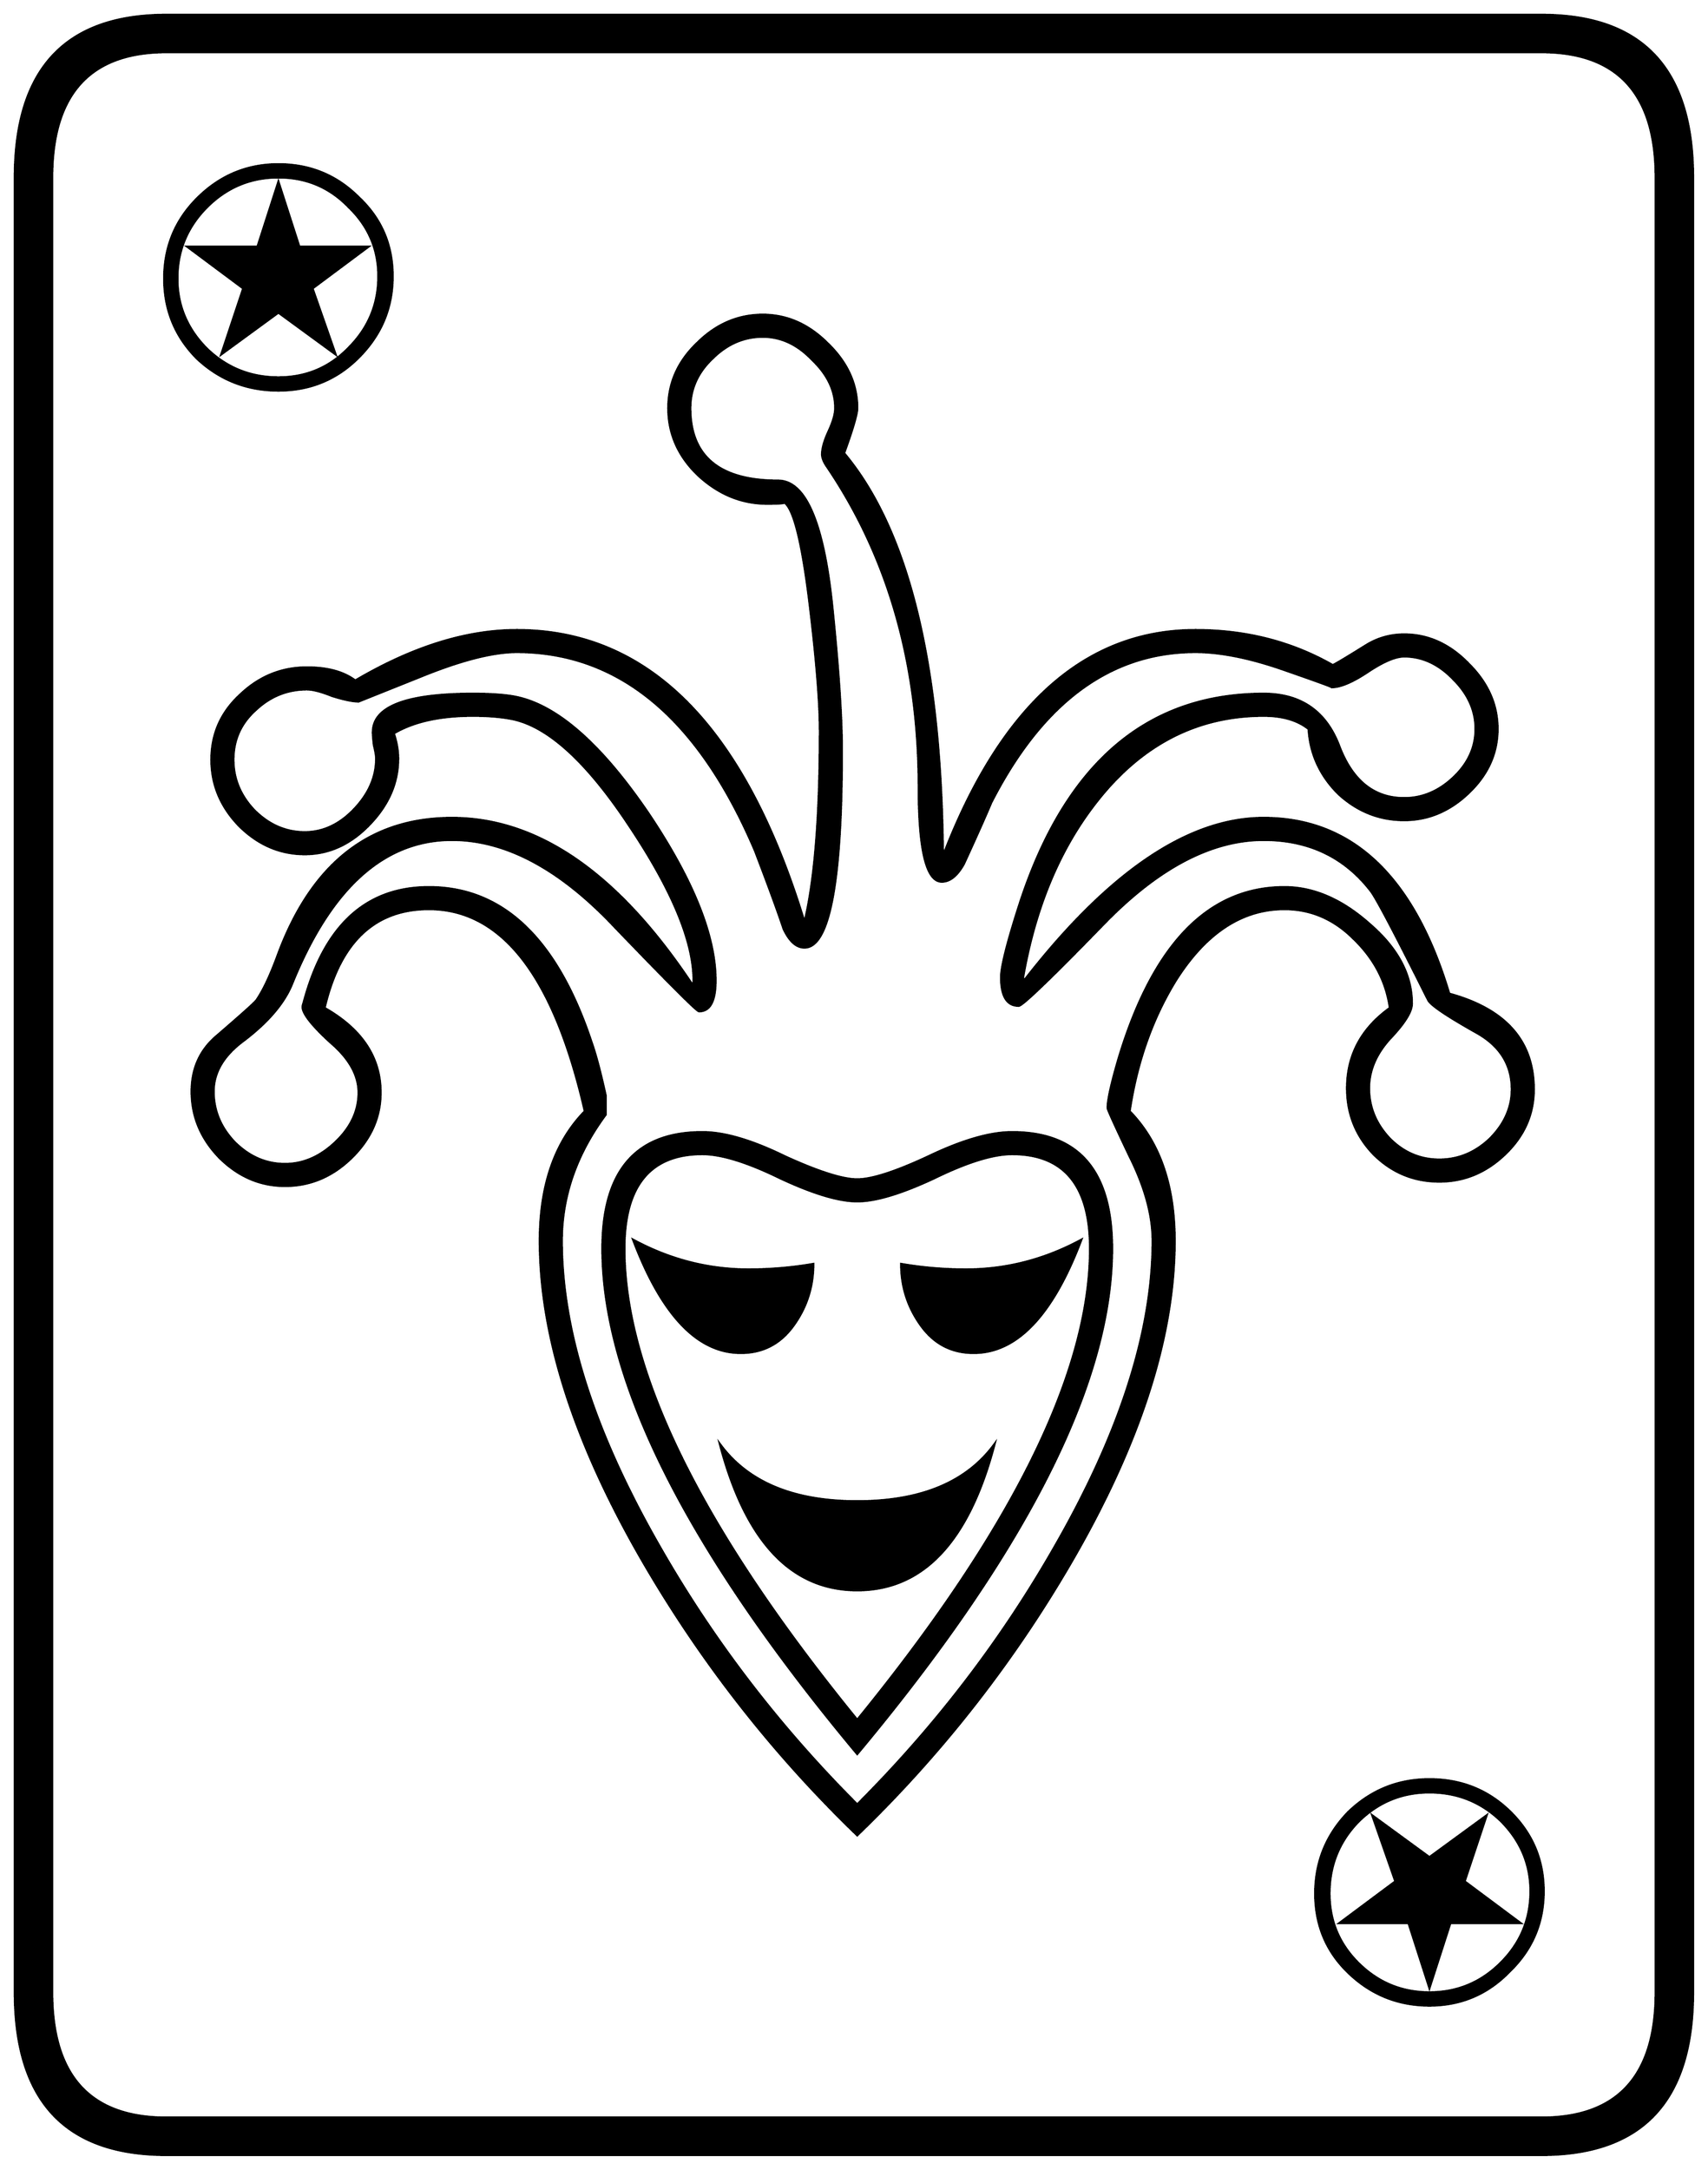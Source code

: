 


\begin{tikzpicture}[y=0.80pt, x=0.80pt, yscale=-1.0, xscale=1.0, inner sep=0pt, outer sep=0pt]
\begin{scope}[shift={(100.0,1706.0)},nonzero rule]
  \path[draw=.,fill=.,line width=1.600pt] (1578.0,244.0) .. controls
    (1578.0,342.667) and (1532.0,392.0) .. (1440.0,392.0) --
    (188.0,392.0) .. controls (96.0,392.0) and (50.0,342.667) ..
    (50.0,244.0) -- (50.0,-1408.0) .. controls (50.0,-1506.667)
    and (96.0,-1556.0) .. (188.0,-1556.0) -- (1440.0,-1556.0) ..
    controls (1532.0,-1556.0) and (1578.0,-1506.667) ..
    (1578.0,-1408.0) -- (1578.0,244.0) -- cycle(1544.0,244.0) --
    (1544.0,-1408.0) .. controls (1544.0,-1484.0) and
    (1509.333,-1522.0) .. (1440.0,-1522.0) -- (188.0,-1522.0) ..
    controls (118.667,-1522.0) and (84.0,-1484.0) ..
    (84.0,-1408.0) -- (84.0,244.0) .. controls (84.0,320.0) and
    (118.667,358.0) .. (188.0,358.0) -- (1440.0,358.0) .. controls
    (1509.333,358.0) and (1544.0,320.0) .. (1544.0,244.0) --
    cycle(394.0,-1318.0) .. controls (394.0,-1289.333) and
    (383.667,-1264.667) .. (363.0,-1244.0) .. controls
    (343.0,-1224.0) and (318.667,-1214.0) .. (290.0,-1214.0) ..
    controls (261.333,-1214.0) and (236.667,-1223.667) ..
    (216.0,-1243.0) .. controls (196.0,-1263.0) and
    (186.0,-1287.333) .. (186.0,-1316.0) .. controls
    (186.0,-1344.667) and (196.0,-1369.0) .. (216.0,-1389.0) ..
    controls (236.667,-1409.667) and (261.333,-1420.0) ..
    (290.0,-1420.0) .. controls (318.667,-1420.0) and
    (343.0,-1410.0) .. (363.0,-1390.0) .. controls
    (383.667,-1370.667) and (394.0,-1346.667) .. (394.0,-1318.0) --
    cycle(1433.0,-578.0) .. controls (1433.0,-555.333) and
    (1424.333,-535.667) .. (1407.0,-519.0) .. controls
    (1389.667,-502.333) and (1369.667,-494.0) .. (1347.0,-494.0) ..
    controls (1323.667,-494.0) and (1303.667,-502.333) ..
    (1287.0,-519.0) .. controls (1271.0,-535.667) and
    (1263.0,-555.667) .. (1263.0,-579.0) .. controls
    (1263.0,-609.0) and (1276.0,-633.333) .. (1302.0,-652.0) ..
    controls (1298.667,-676.0) and (1287.667,-697.0) ..
    (1269.0,-715.0) .. controls (1251.0,-733.0) and
    (1230.0,-742.0) .. (1206.0,-742.0) .. controls
    (1167.333,-742.0) and (1134.333,-720.333) .. (1107.0,-677.0) ..
    controls (1085.667,-642.333) and (1071.667,-602.667) ..
    (1065.0,-558.0) .. controls (1092.333,-530.0) and
    (1106.0,-490.667) .. (1106.0,-440.0) .. controls
    (1106.0,-352.667) and (1074.333,-254.667) .. (1011.0,-146.0) ..
    controls (957.667,-54.667) and (893.0,27.667) .. (817.0,101.0) ..
    controls (741.0,27.667) and (676.333,-54.667) .. (623.0,-146.0) ..
    controls (559.667,-254.667) and (528.0,-352.667) .. (528.0,-440.0)
    .. controls (528.0,-490.667) and (541.667,-530.0) ..
    (569.0,-558.0) .. controls (541.0,-680.667) and (493.667,-742.0)
    .. (427.0,-742.0) .. controls (377.667,-742.0) and
    (346.0,-712.0) .. (332.0,-652.0) .. controls (366.0,-632.667)
    and (383.0,-607.0) .. (383.0,-575.0) .. controls
    (383.0,-552.333) and (374.0,-532.333) .. (356.0,-515.0) ..
    controls (338.667,-498.333) and (318.667,-490.0) .. (296.0,-490.0)
    .. controls (273.333,-490.0) and (253.333,-498.667) ..
    (236.0,-516.0) .. controls (219.333,-533.333) and (211.0,-553.333)
    .. (211.0,-576.0) .. controls (211.0,-596.0) and
    (218.0,-612.333) .. (232.0,-625.0) .. controls (256.0,-645.667)
    and (268.667,-657.0) .. (270.0,-659.0) .. controls
    (276.0,-667.667) and (282.333,-681.0) .. (289.0,-699.0) ..
    controls (319.667,-783.0) and (372.667,-825.0) .. (448.0,-825.0)
    .. controls (526.667,-825.0) and (599.667,-774.333) ..
    (667.0,-673.0) .. controls (667.667,-673.667) and (668.0,-675.0)
    .. (668.0,-677.0) .. controls (668.0,-712.333) and
    (648.667,-759.0) .. (610.0,-817.0) .. controls (571.333,-875.667)
    and (535.667,-908.333) .. (503.0,-915.0) .. controls
    (493.0,-917.0) and (481.0,-918.0) .. (467.0,-918.0) ..
    controls (437.0,-918.0) and (413.0,-912.667) .. (395.0,-902.0)
    .. controls (397.667,-894.0) and (399.0,-886.333) ..
    (399.0,-879.0) .. controls (399.0,-857.0) and (390.333,-837.0)
    .. (373.0,-819.0) .. controls (355.667,-801.0) and
    (336.0,-792.0) .. (314.0,-792.0) .. controls (291.333,-792.0)
    and (271.333,-800.667) .. (254.0,-818.0) .. controls
    (237.333,-835.333) and (229.0,-855.333) .. (229.0,-878.0) ..
    controls (229.0,-901.333) and (237.667,-921.0) .. (255.0,-937.0)
    .. controls (272.333,-953.667) and (292.667,-962.0) ..
    (316.0,-962.0) .. controls (334.667,-962.0) and (349.333,-958.0)
    .. (360.0,-950.0) .. controls (412.0,-980.667) and
    (461.0,-996.0) .. (507.0,-996.0) .. controls (627.667,-996.0)
    and (715.0,-907.333) .. (769.0,-730.0) .. controls
    (778.333,-768.667) and (783.0,-826.667) .. (783.0,-904.0) ..
    controls (783.0,-929.333) and (780.0,-967.0) ..
    (774.0,-1017.0) .. controls (766.667,-1078.333) and
    (758.333,-1110.333) .. (749.0,-1113.0) .. controls
    (753.667,-1111.667) and (749.0,-1111.0) .. (735.0,-1111.0) ..
    controls (711.667,-1111.0) and (690.667,-1119.667) ..
    (672.0,-1137.0) .. controls (654.0,-1154.333) and
    (645.0,-1174.667) .. (645.0,-1198.0) .. controls
    (645.0,-1220.667) and (653.667,-1240.333) .. (671.0,-1257.0) ..
    controls (688.333,-1274.333) and (708.333,-1283.0) ..
    (731.0,-1283.0) .. controls (753.0,-1283.0) and
    (772.667,-1274.333) .. (790.0,-1257.0) .. controls
    (808.0,-1239.667) and (817.0,-1220.0) .. (817.0,-1198.0) ..
    controls (817.0,-1192.667) and (813.0,-1179.0) ..
    (805.0,-1157.0) .. controls (863.667,-1087.0) and
    (893.667,-964.667) .. (895.0,-790.0) .. controls (947.667,-927.333)
    and (1024.333,-996.0) .. (1125.0,-996.0) .. controls
    (1171.0,-996.0) and (1212.667,-985.333) .. (1250.0,-964.0) ..
    controls (1254.0,-966.0) and (1264.0,-972.0) ..
    (1280.0,-982.0) .. controls (1290.667,-988.667) and
    (1302.333,-992.0) .. (1315.0,-992.0) .. controls
    (1337.0,-992.0) and (1356.667,-983.0) .. (1374.0,-965.0) ..
    controls (1391.333,-947.667) and (1400.0,-928.0) ..
    (1400.0,-906.0) .. controls (1400.0,-884.0) and
    (1391.333,-864.667) .. (1374.0,-848.0) .. controls
    (1356.667,-831.333) and (1337.0,-823.0) .. (1315.0,-823.0) ..
    controls (1292.333,-823.0) and (1272.333,-831.0) ..
    (1255.0,-847.0) .. controls (1238.333,-863.667) and
    (1229.333,-883.333) .. (1228.0,-906.0) .. controls
    (1218.0,-914.0) and (1204.333,-918.0) .. (1187.0,-918.0) ..
    controls (1127.0,-918.0) and (1076.667,-892.333) ..
    (1036.0,-841.0) .. controls (1002.0,-798.333) and
    (979.333,-744.667) .. (968.0,-680.0) -- (968.0,-679.0) --
    (969.0,-677.0) .. controls (1045.667,-775.667) and
    (1118.333,-825.0) .. (1187.0,-825.0) .. controls
    (1267.667,-825.0) and (1324.0,-771.667) .. (1356.0,-665.0) ..
    controls (1407.333,-651.0) and (1433.0,-622.0) ..
    (1433.0,-578.0) -- cycle(1442.0,152.0) .. controls
    (1442.0,180.667) and (1431.667,205.0) .. (1411.0,225.0) ..
    controls (1391.0,245.667) and (1366.667,256.0) .. (1338.0,256.0)
    .. controls (1309.333,256.0) and (1284.667,246.0) ..
    (1264.0,226.0) .. controls (1244.0,206.667) and (1234.0,182.667)
    .. (1234.0,154.0) .. controls (1234.0,125.333) and
    (1244.0,100.667) .. (1264.0,80.0) .. controls (1284.667,60.0)
    and (1309.333,50.0) .. (1338.0,50.0) .. controls (1366.667,50.0)
    and (1391.0,59.667) .. (1411.0,79.0) .. controls (1431.667,99.0)
    and (1442.0,123.333) .. (1442.0,152.0) -- cycle(381.0,-1318.0)
    .. controls (381.0,-1342.667) and (372.0,-1363.667) ..
    (354.0,-1381.0) .. controls (336.667,-1399.0) and
    (315.333,-1408.0) .. (290.0,-1408.0) .. controls
    (264.667,-1408.0) and (243.0,-1399.0) .. (225.0,-1381.0) ..
    controls (207.0,-1363.0) and (198.0,-1341.333) ..
    (198.0,-1316.0) .. controls (198.0,-1291.333) and
    (207.0,-1270.0) .. (225.0,-1252.0) .. controls
    (243.0,-1234.667) and (264.667,-1226.0) .. (290.0,-1226.0) ..
    controls (315.333,-1226.0) and (336.667,-1235.0) ..
    (354.0,-1253.0) .. controls (372.0,-1271.0) and
    (381.0,-1292.667) .. (381.0,-1318.0) -- cycle(1413.0,-578.0)
    .. controls (1413.0,-600.667) and (1402.0,-618.0) ..
    (1380.0,-630.0) .. controls (1354.0,-644.667) and
    (1339.667,-654.333) .. (1337.0,-659.0) .. controls
    (1307.667,-717.667) and (1290.333,-750.667) .. (1285.0,-758.0) ..
    controls (1261.0,-789.333) and (1228.333,-805.0) ..
    (1187.0,-805.0) .. controls (1139.667,-805.0) and
    (1091.333,-779.667) .. (1042.0,-729.0) .. controls
    (993.333,-679.0) and (967.333,-654.0) .. (964.0,-654.0) ..
    controls (953.333,-654.0) and (948.0,-662.667) .. (948.0,-680.0)
    .. controls (948.0,-689.333) and (953.333,-710.667) ..
    (964.0,-744.0) .. controls (1005.333,-873.333) and
    (1079.667,-938.0) .. (1187.0,-938.0) .. controls
    (1221.0,-938.0) and (1244.0,-922.0) .. (1256.0,-890.0) ..
    controls (1268.0,-858.667) and (1287.667,-843.0) ..
    (1315.0,-843.0) .. controls (1331.667,-843.0) and
    (1346.667,-849.333) .. (1360.0,-862.0) .. controls
    (1373.333,-874.667) and (1380.0,-889.333) .. (1380.0,-906.0) ..
    controls (1380.0,-922.667) and (1373.333,-937.667) ..
    (1360.0,-951.0) .. controls (1346.667,-965.0) and
    (1331.667,-972.0) .. (1315.0,-972.0) .. controls
    (1307.0,-972.0) and (1296.0,-967.333) .. (1282.0,-958.0) ..
    controls (1268.0,-948.667) and (1257.0,-944.0) ..
    (1249.0,-944.0) .. controls (1250.333,-944.0) and
    (1235.667,-949.333) .. (1205.0,-960.0) .. controls
    (1174.333,-970.667) and (1147.667,-976.0) .. (1125.0,-976.0) ..
    controls (1047.667,-976.0) and (985.667,-930.333) ..
    (939.0,-839.0) .. controls (933.667,-826.333) and (925.333,-807.667)
    .. (914.0,-783.0) .. controls (908.0,-772.333) and
    (901.333,-767.0) .. (894.0,-767.0) .. controls (880.0,-767.0)
    and (873.0,-795.667) .. (873.0,-853.0) .. controls
    (873.0,-965.0) and (845.333,-1062.0) .. (790.0,-1144.0) ..
    controls (786.667,-1148.667) and (785.0,-1152.667) ..
    (785.0,-1156.0) .. controls (785.0,-1161.333) and
    (787.0,-1168.333) .. (791.0,-1177.0) .. controls
    (795.0,-1185.667) and (797.0,-1192.667) .. (797.0,-1198.0) ..
    controls (797.0,-1214.0) and (790.0,-1228.667) ..
    (776.0,-1242.0) .. controls (762.667,-1256.0) and
    (747.667,-1263.0) .. (731.0,-1263.0) .. controls
    (713.667,-1263.0) and (698.333,-1256.333) .. (685.0,-1243.0) ..
    controls (671.667,-1230.333) and (665.0,-1215.333) ..
    (665.0,-1198.0) .. controls (665.0,-1154.0) and
    (691.667,-1132.0) .. (745.0,-1132.0) .. controls
    (769.667,-1132.0) and (786.0,-1094.667) .. (794.0,-1020.0) ..
    controls (800.0,-962.0) and (803.0,-917.333) .. (803.0,-886.0)
    .. controls (803.0,-766.667) and (791.667,-707.0) ..
    (769.0,-707.0) .. controls (761.667,-707.0) and (755.333,-712.667)
    .. (750.0,-724.0) .. controls (744.667,-740.0) and
    (736.0,-763.667) .. (724.0,-795.0) .. controls (672.667,-915.667)
    and (600.333,-976.0) .. (507.0,-976.0) .. controls
    (485.0,-976.0) and (455.333,-968.333) .. (418.0,-953.0) ..
    controls (381.333,-938.333) and (363.0,-931.0) .. (363.0,-931.0)
    .. controls (357.667,-931.0) and (349.667,-932.667) ..
    (339.0,-936.0) .. controls (329.0,-940.0) and (321.333,-942.0)
    .. (316.0,-942.0) .. controls (298.0,-942.0) and
    (282.333,-935.667) .. (269.0,-923.0) .. controls (255.667,-911.0)
    and (249.0,-896.0) .. (249.0,-878.0) .. controls
    (249.0,-860.667) and (255.333,-845.333) .. (268.0,-832.0) ..
    controls (281.333,-818.667) and (296.667,-812.0) .. (314.0,-812.0)
    .. controls (330.667,-812.0) and (345.667,-819.0) ..
    (359.0,-833.0) .. controls (372.333,-847.0) and (379.0,-862.333)
    .. (379.0,-879.0) .. controls (379.0,-881.667) and
    (378.333,-885.667) .. (377.0,-891.0) .. controls (376.333,-896.333)
    and (376.0,-900.333) .. (376.0,-903.0) .. controls
    (376.0,-926.333) and (406.333,-938.0) .. (467.0,-938.0) ..
    controls (484.333,-938.0) and (497.667,-937.0) .. (507.0,-935.0)
    .. controls (544.333,-927.0) and (584.333,-891.667) ..
    (627.0,-829.0) .. controls (667.667,-768.333) and (688.0,-717.667)
    .. (688.0,-677.0) .. controls (688.0,-658.333) and
    (683.0,-649.0) .. (673.0,-649.0) .. controls (671.0,-649.0)
    and (645.0,-675.0) .. (595.0,-727.0) .. controls
    (545.667,-779.0) and (496.667,-805.0) .. (448.0,-805.0) ..
    controls (386.0,-805.0) and (337.333,-761.0) .. (302.0,-673.0)
    .. controls (294.667,-655.667) and (280.0,-638.667) ..
    (258.0,-622.0) .. controls (240.0,-608.667) and (231.0,-593.333)
    .. (231.0,-576.0) .. controls (231.0,-558.667) and
    (237.333,-543.333) .. (250.0,-530.0) .. controls (263.333,-516.667)
    and (278.667,-510.0) .. (296.0,-510.0) .. controls
    (312.667,-510.0) and (328.0,-516.667) .. (342.0,-530.0) ..
    controls (356.0,-543.333) and (363.0,-558.333) .. (363.0,-575.0)
    .. controls (363.0,-591.0) and (354.333,-606.333) ..
    (337.0,-621.0) .. controls (320.333,-636.333) and (312.0,-647.0)
    .. (312.0,-653.0) .. controls (312.0,-653.667) and
    (312.333,-655.0) .. (313.0,-657.0) .. controls (331.667,-727.0)
    and (369.667,-762.0) .. (427.0,-762.0) .. controls
    (494.333,-762.0) and (543.667,-715.0) .. (575.0,-621.0) ..
    controls (579.0,-609.667) and (583.333,-593.333) .. (588.0,-572.0)
    .. controls (588.0,-572.0) and (588.0,-566.333) ..
    (588.0,-555.0) .. controls (561.333,-519.0) and (548.0,-480.667)
    .. (548.0,-440.0) .. controls (548.0,-358.0) and
    (577.667,-265.333) .. (637.0,-162.0) .. controls (685.667,-76.667)
    and (745.667,1.667) .. (817.0,73.0) .. controls (888.333,1.667) and
    (948.333,-76.667) .. (997.0,-162.0) .. controls (1056.333,-265.333)
    and (1086.0,-358.0) .. (1086.0,-440.0) .. controls
    (1086.0,-463.333) and (1079.0,-489.0) .. (1065.0,-517.0) ..
    controls (1051.667,-545.0) and (1045.0,-559.667) ..
    (1045.0,-561.0) .. controls (1045.0,-568.333) and
    (1048.333,-583.333) .. (1055.0,-606.0) .. controls
    (1086.333,-710.0) and (1136.667,-762.0) .. (1206.0,-762.0) ..
    controls (1232.667,-762.0) and (1258.667,-750.667) ..
    (1284.0,-728.0) .. controls (1309.333,-706.0) and
    (1322.0,-682.0) .. (1322.0,-656.0) .. controls
    (1322.0,-648.667) and (1315.333,-638.0) .. (1302.0,-624.0) ..
    controls (1289.333,-610.0) and (1283.0,-595.0) ..
    (1283.0,-579.0) .. controls (1283.0,-561.667) and
    (1289.333,-546.333) .. (1302.0,-533.0) .. controls
    (1314.667,-520.333) and (1329.667,-514.0) .. (1347.0,-514.0) ..
    controls (1364.333,-514.0) and (1379.667,-520.333) ..
    (1393.0,-533.0) .. controls (1406.333,-546.333) and
    (1413.0,-561.333) .. (1413.0,-578.0) -- cycle(1430.0,152.0) ..
    controls (1430.0,127.333) and (1421.0,106.0) .. (1403.0,88.0)
    .. controls (1385.0,70.667) and (1363.333,62.0) .. (1338.0,62.0)
    .. controls (1312.667,62.0) and (1291.0,71.0) .. (1273.0,89.0)
    .. controls (1255.667,107.0) and (1247.0,128.667) ..
    (1247.0,154.0) .. controls (1247.0,178.667) and (1255.667,199.667)
    .. (1273.0,217.0) .. controls (1291.0,235.0) and
    (1312.667,244.0) .. (1338.0,244.0) .. controls (1363.333,244.0)
    and (1385.0,235.0) .. (1403.0,217.0) .. controls
    (1421.0,199.0) and (1430.0,177.333) .. (1430.0,152.0) --
    cycle(372.0,-1345.0) -- (321.0,-1307.0) -- (342.0,-1247.0)
    -- (290.0,-1285.0) -- (238.0,-1247.0) -- (258.0,-1307.0) --
    (207.0,-1345.0) -- (271.0,-1345.0) -- (290.0,-1404.0) --
    (309.0,-1345.0) -- (372.0,-1345.0) -- cycle(1421.0,181.0) --
    (1357.0,181.0) -- (1338.0,240.0) -- (1319.0,181.0) --
    (1256.0,181.0) -- (1307.0,143.0) -- (1286.0,83.0) --
    (1338.0,121.0) -- (1390.0,83.0) -- (1370.0,143.0) --
    (1421.0,181.0) -- cycle(1049.0,-433.0) .. controls
    (1049.0,-311.667) and (971.667,-158.333) .. (817.0,27.0) ..
    controls (662.333,-158.333) and (585.0,-311.667) .. (585.0,-433.0)
    .. controls (585.0,-503.667) and (615.333,-539.0) ..
    (676.0,-539.0) .. controls (696.0,-539.0) and (721.0,-531.667)
    .. (751.0,-517.0) .. controls (781.667,-503.0) and
    (803.667,-496.0) .. (817.0,-496.0) .. controls (830.333,-496.0)
    and (852.0,-503.0) .. (882.0,-517.0) .. controls
    (912.667,-531.667) and (938.0,-539.0) .. (958.0,-539.0) ..
    controls (1018.667,-539.0) and (1049.0,-503.667) ..
    (1049.0,-433.0) -- cycle(1029.0,-433.0) .. controls
    (1029.0,-490.333) and (1005.333,-519.0) .. (958.0,-519.0) ..
    controls (940.667,-519.0) and (917.0,-511.667) .. (887.0,-497.0)
    .. controls (857.0,-483.0) and (833.667,-476.0) ..
    (817.0,-476.0) .. controls (800.333,-476.0) and (777.0,-483.0)
    .. (747.0,-497.0) .. controls (717.0,-511.667) and
    (693.333,-519.0) .. (676.0,-519.0) .. controls (628.667,-519.0)
    and (605.0,-490.333) .. (605.0,-433.0) .. controls
    (605.0,-320.333) and (675.667,-177.333) .. (817.0,-4.0) ..
    controls (958.333,-177.333) and (1029.0,-320.333) ..
    (1029.0,-433.0) -- cycle(1021.0,-441.0) .. controls
    (995.0,-372.333) and (962.333,-338.0) .. (923.0,-338.0) ..
    controls (903.0,-338.0) and (887.0,-346.333) .. (875.0,-363.0)
    .. controls (863.0,-379.667) and (857.0,-398.333) ..
    (857.0,-419.0) .. controls (876.333,-415.667) and (896.0,-414.0)
    .. (916.0,-414.0) .. controls (952.667,-414.0) and
    (987.667,-423.0) .. (1021.0,-441.0) -- cycle(777.0,-419.0) ..
    controls (777.0,-398.333) and (771.0,-379.667) .. (759.0,-363.0)
    .. controls (747.0,-346.333) and (731.0,-338.0) ..
    (711.0,-338.0) .. controls (671.667,-338.0) and (639.0,-372.333)
    .. (613.0,-441.0) .. controls (646.333,-423.0) and
    (681.333,-414.0) .. (718.0,-414.0) .. controls (738.0,-414.0)
    and (757.667,-415.667) .. (777.0,-419.0) -- cycle(942.0,-255.0)
    .. controls (918.667,-166.333) and (877.0,-122.0) ..
    (817.0,-122.0) .. controls (757.0,-122.0) and (715.333,-166.333)
    .. (692.0,-255.0) .. controls (717.333,-220.333) and
    (759.0,-203.0) .. (817.0,-203.0) .. controls (875.0,-203.0)
    and (916.667,-220.333) .. (942.0,-255.0) -- cycle;
\end{scope}

\end{tikzpicture}

